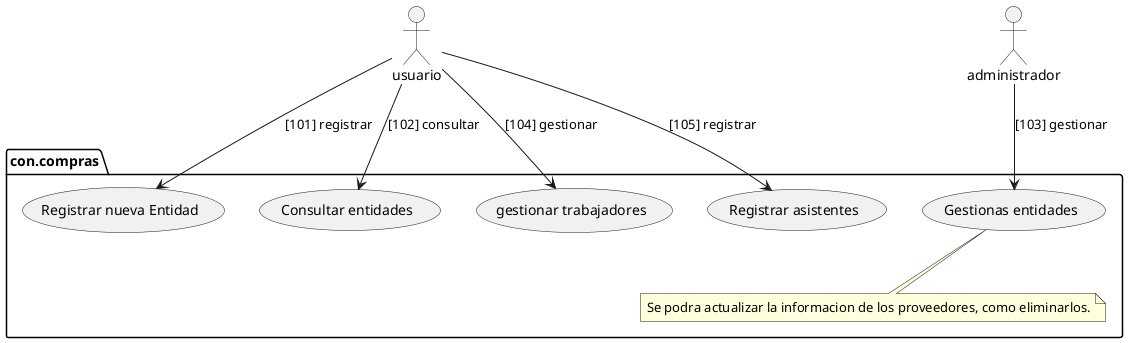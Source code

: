 @startuml
actor "usuario" as cli
actor "administrador" as adm
package "con.compras" {
note "Se podra actualizar la informacion de los proveedores, como eliminarlos." as N2

    usecase "Registrar nueva Entidad" as en
    usecase "Consultar entidades" as recom
    usecase "Gestionas entidades" as ges
    usecase "gestionar trabajadores" as trabajadores
    usecase "Registrar asistentes" as asistentes
    ges ..N2
}
cli --> en :[101] registrar
cli --> recom :[102] consultar
adm --> ges :[103] gestionar
cli --> trabajadores :[104] gestionar
cli --> asistentes :[105] registrar


@enduml
